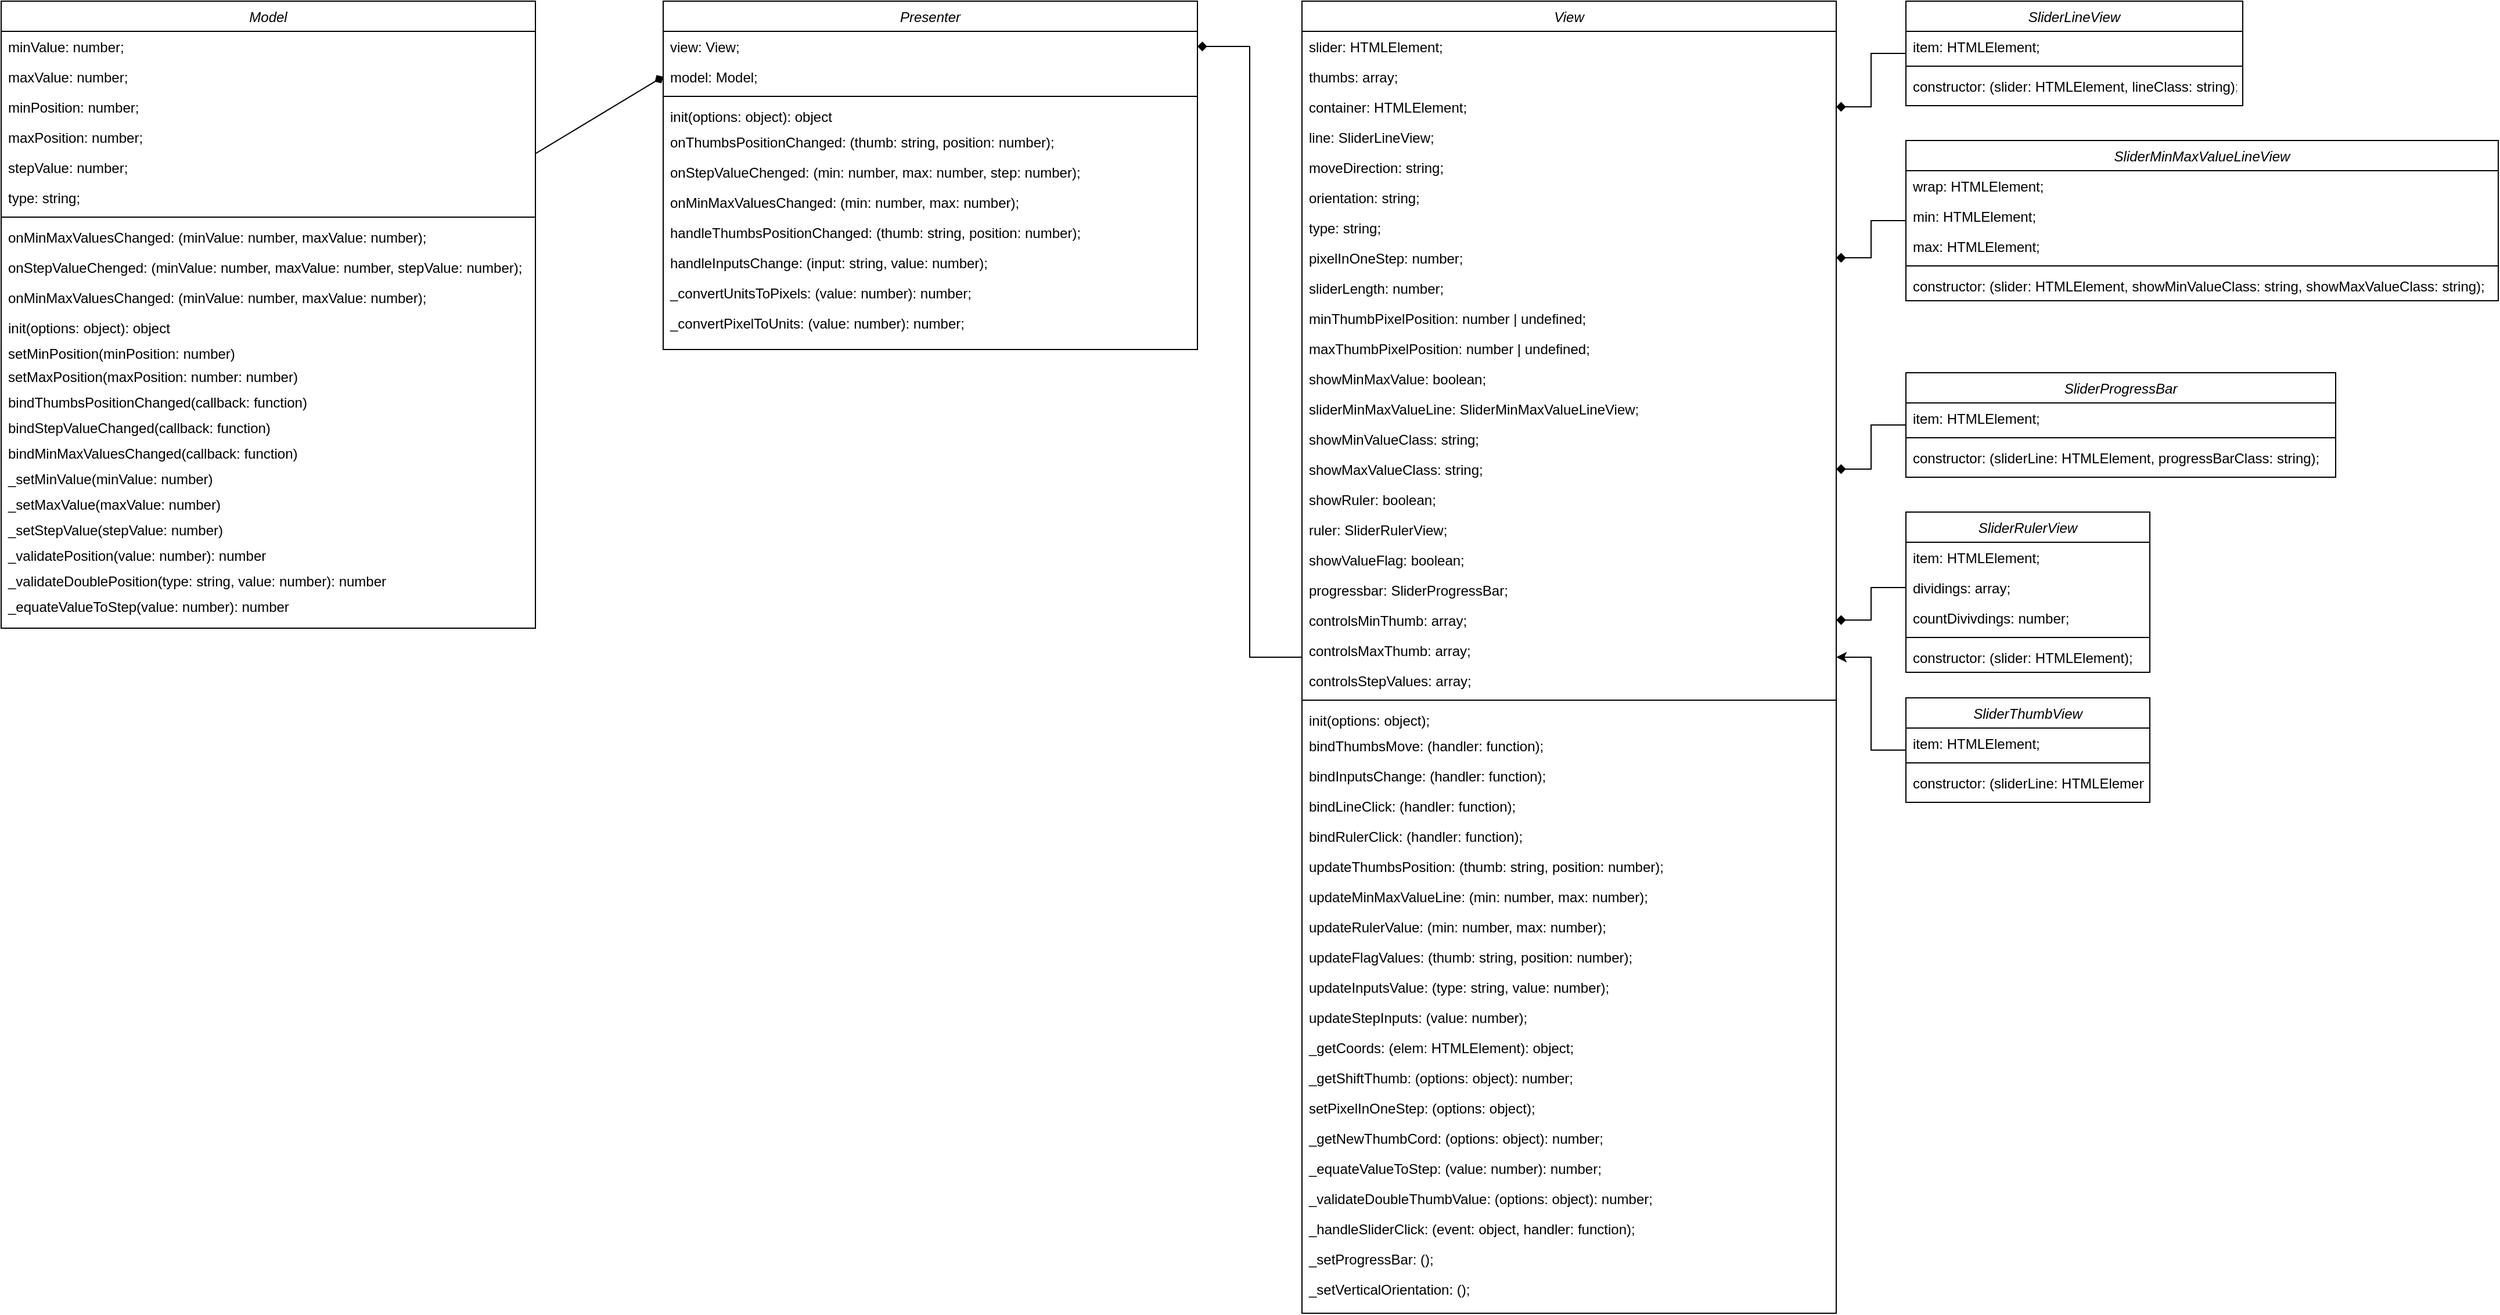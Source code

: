 <mxfile version="26.1.3">
  <diagram id="C5RBs43oDa-KdzZeNtuy" name="Page-1">
    <mxGraphModel dx="2868" dy="1560" grid="1" gridSize="10" guides="1" tooltips="1" connect="1" arrows="1" fold="1" page="1" pageScale="1" pageWidth="827" pageHeight="1169" math="0" shadow="0">
      <root>
        <mxCell id="WIyWlLk6GJQsqaUBKTNV-0" />
        <mxCell id="WIyWlLk6GJQsqaUBKTNV-1" parent="WIyWlLk6GJQsqaUBKTNV-0" />
        <mxCell id="zkfFHV4jXpPFQw0GAbJ--0" value="Model" style="swimlane;fontStyle=2;align=center;verticalAlign=top;childLayout=stackLayout;horizontal=1;startSize=26;horizontalStack=0;resizeParent=1;resizeLast=0;collapsible=1;marginBottom=0;rounded=0;shadow=0;strokeWidth=1;" parent="WIyWlLk6GJQsqaUBKTNV-1" vertex="1">
          <mxGeometry x="80" y="80" width="460" height="540" as="geometry">
            <mxRectangle x="230" y="140" width="160" height="26" as="alternateBounds" />
          </mxGeometry>
        </mxCell>
        <mxCell id="vETQ4xbuBgJPmLecMaiF-1" value="minValue: number;" style="text;align=left;verticalAlign=top;spacingLeft=4;spacingRight=4;overflow=hidden;rotatable=0;points=[[0,0.5],[1,0.5]];portConstraint=eastwest;rounded=0;shadow=0;html=0;" vertex="1" parent="zkfFHV4jXpPFQw0GAbJ--0">
          <mxGeometry y="26" width="460" height="26" as="geometry" />
        </mxCell>
        <mxCell id="zkfFHV4jXpPFQw0GAbJ--2" value="maxValue: number;" style="text;align=left;verticalAlign=top;spacingLeft=4;spacingRight=4;overflow=hidden;rotatable=0;points=[[0,0.5],[1,0.5]];portConstraint=eastwest;rounded=0;shadow=0;html=0;" parent="zkfFHV4jXpPFQw0GAbJ--0" vertex="1">
          <mxGeometry y="52" width="460" height="26" as="geometry" />
        </mxCell>
        <mxCell id="zkfFHV4jXpPFQw0GAbJ--1" value="minPosition: number;" style="text;align=left;verticalAlign=top;spacingLeft=4;spacingRight=4;overflow=hidden;rotatable=0;points=[[0,0.5],[1,0.5]];portConstraint=eastwest;" parent="zkfFHV4jXpPFQw0GAbJ--0" vertex="1">
          <mxGeometry y="78" width="460" height="26" as="geometry" />
        </mxCell>
        <mxCell id="vETQ4xbuBgJPmLecMaiF-3" value="maxPosition: number;" style="text;align=left;verticalAlign=top;spacingLeft=4;spacingRight=4;overflow=hidden;rotatable=0;points=[[0,0.5],[1,0.5]];portConstraint=eastwest;" vertex="1" parent="zkfFHV4jXpPFQw0GAbJ--0">
          <mxGeometry y="104" width="460" height="26" as="geometry" />
        </mxCell>
        <mxCell id="zkfFHV4jXpPFQw0GAbJ--3" value="stepValue: number;" style="text;align=left;verticalAlign=top;spacingLeft=4;spacingRight=4;overflow=hidden;rotatable=0;points=[[0,0.5],[1,0.5]];portConstraint=eastwest;rounded=0;shadow=0;html=0;" parent="zkfFHV4jXpPFQw0GAbJ--0" vertex="1">
          <mxGeometry y="130" width="460" height="26" as="geometry" />
        </mxCell>
        <mxCell id="vETQ4xbuBgJPmLecMaiF-4" value="type: string;" style="text;align=left;verticalAlign=top;spacingLeft=4;spacingRight=4;overflow=hidden;rotatable=0;points=[[0,0.5],[1,0.5]];portConstraint=eastwest;rounded=0;shadow=0;html=0;" vertex="1" parent="zkfFHV4jXpPFQw0GAbJ--0">
          <mxGeometry y="156" width="460" height="26" as="geometry" />
        </mxCell>
        <mxCell id="zkfFHV4jXpPFQw0GAbJ--4" value="" style="line;html=1;strokeWidth=1;align=left;verticalAlign=middle;spacingTop=-1;spacingLeft=3;spacingRight=3;rotatable=0;labelPosition=right;points=[];portConstraint=eastwest;" parent="zkfFHV4jXpPFQw0GAbJ--0" vertex="1">
          <mxGeometry y="182" width="460" height="8" as="geometry" />
        </mxCell>
        <mxCell id="vETQ4xbuBgJPmLecMaiF-2" value="onMinMaxValuesChanged: (minValue: number, maxValue: number);" style="text;align=left;verticalAlign=top;spacingLeft=4;spacingRight=4;overflow=hidden;rotatable=0;points=[[0,0.5],[1,0.5]];portConstraint=eastwest;rounded=0;shadow=0;html=0;" vertex="1" parent="zkfFHV4jXpPFQw0GAbJ--0">
          <mxGeometry y="190" width="460" height="26" as="geometry" />
        </mxCell>
        <mxCell id="vETQ4xbuBgJPmLecMaiF-5" value="onStepValueChenged: (minValue: number, maxValue: number, stepValue: number);" style="text;align=left;verticalAlign=top;spacingLeft=4;spacingRight=4;overflow=hidden;rotatable=0;points=[[0,0.5],[1,0.5]];portConstraint=eastwest;rounded=0;shadow=0;html=0;" vertex="1" parent="zkfFHV4jXpPFQw0GAbJ--0">
          <mxGeometry y="216" width="460" height="26" as="geometry" />
        </mxCell>
        <mxCell id="vETQ4xbuBgJPmLecMaiF-6" value="onMinMaxValuesChanged: (minValue: number, maxValue: number);" style="text;align=left;verticalAlign=top;spacingLeft=4;spacingRight=4;overflow=hidden;rotatable=0;points=[[0,0.5],[1,0.5]];portConstraint=eastwest;rounded=0;shadow=0;html=0;" vertex="1" parent="zkfFHV4jXpPFQw0GAbJ--0">
          <mxGeometry y="242" width="460" height="26" as="geometry" />
        </mxCell>
        <mxCell id="zkfFHV4jXpPFQw0GAbJ--5" value="init(options: object): object" style="text;align=left;verticalAlign=top;spacingLeft=4;spacingRight=4;overflow=hidden;rotatable=0;points=[[0,0.5],[1,0.5]];portConstraint=eastwest;" parent="zkfFHV4jXpPFQw0GAbJ--0" vertex="1">
          <mxGeometry y="268" width="460" height="22" as="geometry" />
        </mxCell>
        <mxCell id="vETQ4xbuBgJPmLecMaiF-7" value="setMinPosition(minPosition: number)" style="text;align=left;verticalAlign=top;spacingLeft=4;spacingRight=4;overflow=hidden;rotatable=0;points=[[0,0.5],[1,0.5]];portConstraint=eastwest;" vertex="1" parent="zkfFHV4jXpPFQw0GAbJ--0">
          <mxGeometry y="290" width="460" height="20" as="geometry" />
        </mxCell>
        <mxCell id="vETQ4xbuBgJPmLecMaiF-8" value="setMaxPosition(maxPosition: number: number)" style="text;align=left;verticalAlign=top;spacingLeft=4;spacingRight=4;overflow=hidden;rotatable=0;points=[[0,0.5],[1,0.5]];portConstraint=eastwest;" vertex="1" parent="zkfFHV4jXpPFQw0GAbJ--0">
          <mxGeometry y="310" width="460" height="22" as="geometry" />
        </mxCell>
        <mxCell id="vETQ4xbuBgJPmLecMaiF-9" value="bindThumbsPositionChanged(callback: function)" style="text;align=left;verticalAlign=top;spacingLeft=4;spacingRight=4;overflow=hidden;rotatable=0;points=[[0,0.5],[1,0.5]];portConstraint=eastwest;" vertex="1" parent="zkfFHV4jXpPFQw0GAbJ--0">
          <mxGeometry y="332" width="460" height="22" as="geometry" />
        </mxCell>
        <mxCell id="vETQ4xbuBgJPmLecMaiF-10" value="bindStepValueChanged(callback: function)" style="text;align=left;verticalAlign=top;spacingLeft=4;spacingRight=4;overflow=hidden;rotatable=0;points=[[0,0.5],[1,0.5]];portConstraint=eastwest;" vertex="1" parent="zkfFHV4jXpPFQw0GAbJ--0">
          <mxGeometry y="354" width="460" height="22" as="geometry" />
        </mxCell>
        <mxCell id="vETQ4xbuBgJPmLecMaiF-11" value="bindMinMaxValuesChanged(callback: function)" style="text;align=left;verticalAlign=top;spacingLeft=4;spacingRight=4;overflow=hidden;rotatable=0;points=[[0,0.5],[1,0.5]];portConstraint=eastwest;" vertex="1" parent="zkfFHV4jXpPFQw0GAbJ--0">
          <mxGeometry y="376" width="460" height="22" as="geometry" />
        </mxCell>
        <mxCell id="vETQ4xbuBgJPmLecMaiF-12" value="_setMinValue(minValue: number)" style="text;align=left;verticalAlign=top;spacingLeft=4;spacingRight=4;overflow=hidden;rotatable=0;points=[[0,0.5],[1,0.5]];portConstraint=eastwest;" vertex="1" parent="zkfFHV4jXpPFQw0GAbJ--0">
          <mxGeometry y="398" width="460" height="22" as="geometry" />
        </mxCell>
        <mxCell id="vETQ4xbuBgJPmLecMaiF-13" value="_setMaxValue(maxValue: number)" style="text;align=left;verticalAlign=top;spacingLeft=4;spacingRight=4;overflow=hidden;rotatable=0;points=[[0,0.5],[1,0.5]];portConstraint=eastwest;" vertex="1" parent="zkfFHV4jXpPFQw0GAbJ--0">
          <mxGeometry y="420" width="460" height="22" as="geometry" />
        </mxCell>
        <mxCell id="vETQ4xbuBgJPmLecMaiF-14" value="_setStepValue(stepValue: number)" style="text;align=left;verticalAlign=top;spacingLeft=4;spacingRight=4;overflow=hidden;rotatable=0;points=[[0,0.5],[1,0.5]];portConstraint=eastwest;" vertex="1" parent="zkfFHV4jXpPFQw0GAbJ--0">
          <mxGeometry y="442" width="460" height="22" as="geometry" />
        </mxCell>
        <mxCell id="vETQ4xbuBgJPmLecMaiF-15" value="_validatePosition(value: number): number" style="text;align=left;verticalAlign=top;spacingLeft=4;spacingRight=4;overflow=hidden;rotatable=0;points=[[0,0.5],[1,0.5]];portConstraint=eastwest;" vertex="1" parent="zkfFHV4jXpPFQw0GAbJ--0">
          <mxGeometry y="464" width="460" height="22" as="geometry" />
        </mxCell>
        <mxCell id="vETQ4xbuBgJPmLecMaiF-16" value="_validateDoublePosition(type: string, value: number): number" style="text;align=left;verticalAlign=top;spacingLeft=4;spacingRight=4;overflow=hidden;rotatable=0;points=[[0,0.5],[1,0.5]];portConstraint=eastwest;" vertex="1" parent="zkfFHV4jXpPFQw0GAbJ--0">
          <mxGeometry y="486" width="460" height="22" as="geometry" />
        </mxCell>
        <mxCell id="vETQ4xbuBgJPmLecMaiF-17" value="_equateValueToStep(value: number): number" style="text;align=left;verticalAlign=top;spacingLeft=4;spacingRight=4;overflow=hidden;rotatable=0;points=[[0,0.5],[1,0.5]];portConstraint=eastwest;" vertex="1" parent="zkfFHV4jXpPFQw0GAbJ--0">
          <mxGeometry y="508" width="460" height="32" as="geometry" />
        </mxCell>
        <mxCell id="vETQ4xbuBgJPmLecMaiF-26" value="View" style="swimlane;fontStyle=2;align=center;verticalAlign=top;childLayout=stackLayout;horizontal=1;startSize=26;horizontalStack=0;resizeParent=1;resizeLast=0;collapsible=1;marginBottom=0;rounded=0;shadow=0;strokeWidth=1;" vertex="1" parent="WIyWlLk6GJQsqaUBKTNV-1">
          <mxGeometry x="1200" y="80" width="460" height="1130" as="geometry">
            <mxRectangle x="230" y="140" width="160" height="26" as="alternateBounds" />
          </mxGeometry>
        </mxCell>
        <mxCell id="vETQ4xbuBgJPmLecMaiF-27" value="slider: HTMLElement;" style="text;align=left;verticalAlign=top;spacingLeft=4;spacingRight=4;overflow=hidden;rotatable=0;points=[[0,0.5],[1,0.5]];portConstraint=eastwest;rounded=0;shadow=0;html=0;" vertex="1" parent="vETQ4xbuBgJPmLecMaiF-26">
          <mxGeometry y="26" width="460" height="26" as="geometry" />
        </mxCell>
        <mxCell id="vETQ4xbuBgJPmLecMaiF-28" value="thumbs: array;" style="text;align=left;verticalAlign=top;spacingLeft=4;spacingRight=4;overflow=hidden;rotatable=0;points=[[0,0.5],[1,0.5]];portConstraint=eastwest;rounded=0;shadow=0;html=0;" vertex="1" parent="vETQ4xbuBgJPmLecMaiF-26">
          <mxGeometry y="52" width="460" height="26" as="geometry" />
        </mxCell>
        <mxCell id="vETQ4xbuBgJPmLecMaiF-29" value="container: HTMLElement;" style="text;align=left;verticalAlign=top;spacingLeft=4;spacingRight=4;overflow=hidden;rotatable=0;points=[[0,0.5],[1,0.5]];portConstraint=eastwest;" vertex="1" parent="vETQ4xbuBgJPmLecMaiF-26">
          <mxGeometry y="78" width="460" height="26" as="geometry" />
        </mxCell>
        <mxCell id="vETQ4xbuBgJPmLecMaiF-30" value="line: SliderLineView;" style="text;align=left;verticalAlign=top;spacingLeft=4;spacingRight=4;overflow=hidden;rotatable=0;points=[[0,0.5],[1,0.5]];portConstraint=eastwest;" vertex="1" parent="vETQ4xbuBgJPmLecMaiF-26">
          <mxGeometry y="104" width="460" height="26" as="geometry" />
        </mxCell>
        <mxCell id="vETQ4xbuBgJPmLecMaiF-31" value="moveDirection: string;" style="text;align=left;verticalAlign=top;spacingLeft=4;spacingRight=4;overflow=hidden;rotatable=0;points=[[0,0.5],[1,0.5]];portConstraint=eastwest;rounded=0;shadow=0;html=0;" vertex="1" parent="vETQ4xbuBgJPmLecMaiF-26">
          <mxGeometry y="130" width="460" height="26" as="geometry" />
        </mxCell>
        <mxCell id="vETQ4xbuBgJPmLecMaiF-49" value="orientation: string;" style="text;align=left;verticalAlign=top;spacingLeft=4;spacingRight=4;overflow=hidden;rotatable=0;points=[[0,0.5],[1,0.5]];portConstraint=eastwest;rounded=0;shadow=0;html=0;" vertex="1" parent="vETQ4xbuBgJPmLecMaiF-26">
          <mxGeometry y="156" width="460" height="26" as="geometry" />
        </mxCell>
        <mxCell id="vETQ4xbuBgJPmLecMaiF-32" value="type: string;" style="text;align=left;verticalAlign=top;spacingLeft=4;spacingRight=4;overflow=hidden;rotatable=0;points=[[0,0.5],[1,0.5]];portConstraint=eastwest;rounded=0;shadow=0;html=0;" vertex="1" parent="vETQ4xbuBgJPmLecMaiF-26">
          <mxGeometry y="182" width="460" height="26" as="geometry" />
        </mxCell>
        <mxCell id="vETQ4xbuBgJPmLecMaiF-50" value="pixelInOneStep: number;" style="text;align=left;verticalAlign=top;spacingLeft=4;spacingRight=4;overflow=hidden;rotatable=0;points=[[0,0.5],[1,0.5]];portConstraint=eastwest;rounded=0;shadow=0;html=0;" vertex="1" parent="vETQ4xbuBgJPmLecMaiF-26">
          <mxGeometry y="208" width="460" height="26" as="geometry" />
        </mxCell>
        <mxCell id="vETQ4xbuBgJPmLecMaiF-51" value="sliderLength: number;" style="text;align=left;verticalAlign=top;spacingLeft=4;spacingRight=4;overflow=hidden;rotatable=0;points=[[0,0.5],[1,0.5]];portConstraint=eastwest;rounded=0;shadow=0;html=0;" vertex="1" parent="vETQ4xbuBgJPmLecMaiF-26">
          <mxGeometry y="234" width="460" height="26" as="geometry" />
        </mxCell>
        <mxCell id="vETQ4xbuBgJPmLecMaiF-52" value="minThumbPixelPosition: number | undefined;" style="text;align=left;verticalAlign=top;spacingLeft=4;spacingRight=4;overflow=hidden;rotatable=0;points=[[0,0.5],[1,0.5]];portConstraint=eastwest;rounded=0;shadow=0;html=0;" vertex="1" parent="vETQ4xbuBgJPmLecMaiF-26">
          <mxGeometry y="260" width="460" height="26" as="geometry" />
        </mxCell>
        <mxCell id="vETQ4xbuBgJPmLecMaiF-53" value="maxThumbPixelPosition: number | undefined;" style="text;align=left;verticalAlign=top;spacingLeft=4;spacingRight=4;overflow=hidden;rotatable=0;points=[[0,0.5],[1,0.5]];portConstraint=eastwest;rounded=0;shadow=0;html=0;" vertex="1" parent="vETQ4xbuBgJPmLecMaiF-26">
          <mxGeometry y="286" width="460" height="26" as="geometry" />
        </mxCell>
        <mxCell id="vETQ4xbuBgJPmLecMaiF-54" value="showMinMaxValue: boolean;" style="text;align=left;verticalAlign=top;spacingLeft=4;spacingRight=4;overflow=hidden;rotatable=0;points=[[0,0.5],[1,0.5]];portConstraint=eastwest;rounded=0;shadow=0;html=0;" vertex="1" parent="vETQ4xbuBgJPmLecMaiF-26">
          <mxGeometry y="312" width="460" height="26" as="geometry" />
        </mxCell>
        <mxCell id="vETQ4xbuBgJPmLecMaiF-55" value="sliderMinMaxValueLine: SliderMinMaxValueLineView;" style="text;align=left;verticalAlign=top;spacingLeft=4;spacingRight=4;overflow=hidden;rotatable=0;points=[[0,0.5],[1,0.5]];portConstraint=eastwest;rounded=0;shadow=0;html=0;" vertex="1" parent="vETQ4xbuBgJPmLecMaiF-26">
          <mxGeometry y="338" width="460" height="26" as="geometry" />
        </mxCell>
        <mxCell id="vETQ4xbuBgJPmLecMaiF-56" value="showMinValueClass: string;" style="text;align=left;verticalAlign=top;spacingLeft=4;spacingRight=4;overflow=hidden;rotatable=0;points=[[0,0.5],[1,0.5]];portConstraint=eastwest;rounded=0;shadow=0;html=0;" vertex="1" parent="vETQ4xbuBgJPmLecMaiF-26">
          <mxGeometry y="364" width="460" height="26" as="geometry" />
        </mxCell>
        <mxCell id="vETQ4xbuBgJPmLecMaiF-57" value="showMaxValueClass: string;" style="text;align=left;verticalAlign=top;spacingLeft=4;spacingRight=4;overflow=hidden;rotatable=0;points=[[0,0.5],[1,0.5]];portConstraint=eastwest;rounded=0;shadow=0;html=0;" vertex="1" parent="vETQ4xbuBgJPmLecMaiF-26">
          <mxGeometry y="390" width="460" height="26" as="geometry" />
        </mxCell>
        <mxCell id="vETQ4xbuBgJPmLecMaiF-58" value="showRuler: boolean;" style="text;align=left;verticalAlign=top;spacingLeft=4;spacingRight=4;overflow=hidden;rotatable=0;points=[[0,0.5],[1,0.5]];portConstraint=eastwest;rounded=0;shadow=0;html=0;" vertex="1" parent="vETQ4xbuBgJPmLecMaiF-26">
          <mxGeometry y="416" width="460" height="26" as="geometry" />
        </mxCell>
        <mxCell id="vETQ4xbuBgJPmLecMaiF-59" value="ruler: SliderRulerView;" style="text;align=left;verticalAlign=top;spacingLeft=4;spacingRight=4;overflow=hidden;rotatable=0;points=[[0,0.5],[1,0.5]];portConstraint=eastwest;rounded=0;shadow=0;html=0;" vertex="1" parent="vETQ4xbuBgJPmLecMaiF-26">
          <mxGeometry y="442" width="460" height="26" as="geometry" />
        </mxCell>
        <mxCell id="vETQ4xbuBgJPmLecMaiF-60" value="showValueFlag: boolean;" style="text;align=left;verticalAlign=top;spacingLeft=4;spacingRight=4;overflow=hidden;rotatable=0;points=[[0,0.5],[1,0.5]];portConstraint=eastwest;rounded=0;shadow=0;html=0;" vertex="1" parent="vETQ4xbuBgJPmLecMaiF-26">
          <mxGeometry y="468" width="460" height="26" as="geometry" />
        </mxCell>
        <mxCell id="vETQ4xbuBgJPmLecMaiF-61" value="progressbar: SliderProgressBar;" style="text;align=left;verticalAlign=top;spacingLeft=4;spacingRight=4;overflow=hidden;rotatable=0;points=[[0,0.5],[1,0.5]];portConstraint=eastwest;rounded=0;shadow=0;html=0;" vertex="1" parent="vETQ4xbuBgJPmLecMaiF-26">
          <mxGeometry y="494" width="460" height="26" as="geometry" />
        </mxCell>
        <mxCell id="vETQ4xbuBgJPmLecMaiF-62" value="controlsMinThumb: array;" style="text;align=left;verticalAlign=top;spacingLeft=4;spacingRight=4;overflow=hidden;rotatable=0;points=[[0,0.5],[1,0.5]];portConstraint=eastwest;rounded=0;shadow=0;html=0;" vertex="1" parent="vETQ4xbuBgJPmLecMaiF-26">
          <mxGeometry y="520" width="460" height="26" as="geometry" />
        </mxCell>
        <mxCell id="vETQ4xbuBgJPmLecMaiF-63" value="controlsMaxThumb: array;" style="text;align=left;verticalAlign=top;spacingLeft=4;spacingRight=4;overflow=hidden;rotatable=0;points=[[0,0.5],[1,0.5]];portConstraint=eastwest;rounded=0;shadow=0;html=0;" vertex="1" parent="vETQ4xbuBgJPmLecMaiF-26">
          <mxGeometry y="546" width="460" height="26" as="geometry" />
        </mxCell>
        <mxCell id="vETQ4xbuBgJPmLecMaiF-64" value="controlsStepValues: array;" style="text;align=left;verticalAlign=top;spacingLeft=4;spacingRight=4;overflow=hidden;rotatable=0;points=[[0,0.5],[1,0.5]];portConstraint=eastwest;rounded=0;shadow=0;html=0;" vertex="1" parent="vETQ4xbuBgJPmLecMaiF-26">
          <mxGeometry y="572" width="460" height="26" as="geometry" />
        </mxCell>
        <mxCell id="vETQ4xbuBgJPmLecMaiF-33" value="" style="line;html=1;strokeWidth=1;align=left;verticalAlign=middle;spacingTop=-1;spacingLeft=3;spacingRight=3;rotatable=0;labelPosition=right;points=[];portConstraint=eastwest;" vertex="1" parent="vETQ4xbuBgJPmLecMaiF-26">
          <mxGeometry y="598" width="460" height="8" as="geometry" />
        </mxCell>
        <mxCell id="vETQ4xbuBgJPmLecMaiF-37" value="init(options: object);" style="text;align=left;verticalAlign=top;spacingLeft=4;spacingRight=4;overflow=hidden;rotatable=0;points=[[0,0.5],[1,0.5]];portConstraint=eastwest;" vertex="1" parent="vETQ4xbuBgJPmLecMaiF-26">
          <mxGeometry y="606" width="460" height="22" as="geometry" />
        </mxCell>
        <mxCell id="vETQ4xbuBgJPmLecMaiF-34" value="bindThumbsMove: (handler: function);" style="text;align=left;verticalAlign=top;spacingLeft=4;spacingRight=4;overflow=hidden;rotatable=0;points=[[0,0.5],[1,0.5]];portConstraint=eastwest;rounded=0;shadow=0;html=0;" vertex="1" parent="vETQ4xbuBgJPmLecMaiF-26">
          <mxGeometry y="628" width="460" height="26" as="geometry" />
        </mxCell>
        <mxCell id="vETQ4xbuBgJPmLecMaiF-66" value="bindInputsChange: (handler: function);" style="text;align=left;verticalAlign=top;spacingLeft=4;spacingRight=4;overflow=hidden;rotatable=0;points=[[0,0.5],[1,0.5]];portConstraint=eastwest;rounded=0;shadow=0;html=0;" vertex="1" parent="vETQ4xbuBgJPmLecMaiF-26">
          <mxGeometry y="654" width="460" height="26" as="geometry" />
        </mxCell>
        <mxCell id="vETQ4xbuBgJPmLecMaiF-67" value="bindLineClick: (handler: function);" style="text;align=left;verticalAlign=top;spacingLeft=4;spacingRight=4;overflow=hidden;rotatable=0;points=[[0,0.5],[1,0.5]];portConstraint=eastwest;rounded=0;shadow=0;html=0;" vertex="1" parent="vETQ4xbuBgJPmLecMaiF-26">
          <mxGeometry y="680" width="460" height="26" as="geometry" />
        </mxCell>
        <mxCell id="vETQ4xbuBgJPmLecMaiF-68" value="bindRulerClick: (handler: function);" style="text;align=left;verticalAlign=top;spacingLeft=4;spacingRight=4;overflow=hidden;rotatable=0;points=[[0,0.5],[1,0.5]];portConstraint=eastwest;rounded=0;shadow=0;html=0;" vertex="1" parent="vETQ4xbuBgJPmLecMaiF-26">
          <mxGeometry y="706" width="460" height="26" as="geometry" />
        </mxCell>
        <mxCell id="vETQ4xbuBgJPmLecMaiF-35" value="updateThumbsPosition: (thumb: string, position: number);" style="text;align=left;verticalAlign=top;spacingLeft=4;spacingRight=4;overflow=hidden;rotatable=0;points=[[0,0.5],[1,0.5]];portConstraint=eastwest;rounded=0;shadow=0;html=0;" vertex="1" parent="vETQ4xbuBgJPmLecMaiF-26">
          <mxGeometry y="732" width="460" height="26" as="geometry" />
        </mxCell>
        <mxCell id="vETQ4xbuBgJPmLecMaiF-69" value="updateMinMaxValueLine: (min: number, max: number);" style="text;align=left;verticalAlign=top;spacingLeft=4;spacingRight=4;overflow=hidden;rotatable=0;points=[[0,0.5],[1,0.5]];portConstraint=eastwest;rounded=0;shadow=0;html=0;" vertex="1" parent="vETQ4xbuBgJPmLecMaiF-26">
          <mxGeometry y="758" width="460" height="26" as="geometry" />
        </mxCell>
        <mxCell id="vETQ4xbuBgJPmLecMaiF-70" value="updateRulerValue: (min: number, max: number);" style="text;align=left;verticalAlign=top;spacingLeft=4;spacingRight=4;overflow=hidden;rotatable=0;points=[[0,0.5],[1,0.5]];portConstraint=eastwest;rounded=0;shadow=0;html=0;" vertex="1" parent="vETQ4xbuBgJPmLecMaiF-26">
          <mxGeometry y="784" width="460" height="26" as="geometry" />
        </mxCell>
        <mxCell id="vETQ4xbuBgJPmLecMaiF-71" value="updateFlagValues: (thumb: string, position: number);" style="text;align=left;verticalAlign=top;spacingLeft=4;spacingRight=4;overflow=hidden;rotatable=0;points=[[0,0.5],[1,0.5]];portConstraint=eastwest;rounded=0;shadow=0;html=0;" vertex="1" parent="vETQ4xbuBgJPmLecMaiF-26">
          <mxGeometry y="810" width="460" height="26" as="geometry" />
        </mxCell>
        <mxCell id="vETQ4xbuBgJPmLecMaiF-72" value="updateInputsValue: (type: string, value: number);" style="text;align=left;verticalAlign=top;spacingLeft=4;spacingRight=4;overflow=hidden;rotatable=0;points=[[0,0.5],[1,0.5]];portConstraint=eastwest;rounded=0;shadow=0;html=0;" vertex="1" parent="vETQ4xbuBgJPmLecMaiF-26">
          <mxGeometry y="836" width="460" height="26" as="geometry" />
        </mxCell>
        <mxCell id="vETQ4xbuBgJPmLecMaiF-73" value="updateStepInputs: (value: number);" style="text;align=left;verticalAlign=top;spacingLeft=4;spacingRight=4;overflow=hidden;rotatable=0;points=[[0,0.5],[1,0.5]];portConstraint=eastwest;rounded=0;shadow=0;html=0;" vertex="1" parent="vETQ4xbuBgJPmLecMaiF-26">
          <mxGeometry y="862" width="460" height="26" as="geometry" />
        </mxCell>
        <mxCell id="vETQ4xbuBgJPmLecMaiF-74" value="_getCoords: (elem: HTMLElement): object;" style="text;align=left;verticalAlign=top;spacingLeft=4;spacingRight=4;overflow=hidden;rotatable=0;points=[[0,0.5],[1,0.5]];portConstraint=eastwest;rounded=0;shadow=0;html=0;" vertex="1" parent="vETQ4xbuBgJPmLecMaiF-26">
          <mxGeometry y="888" width="460" height="26" as="geometry" />
        </mxCell>
        <mxCell id="vETQ4xbuBgJPmLecMaiF-75" value="_getShiftThumb: (options: object): number;" style="text;align=left;verticalAlign=top;spacingLeft=4;spacingRight=4;overflow=hidden;rotatable=0;points=[[0,0.5],[1,0.5]];portConstraint=eastwest;rounded=0;shadow=0;html=0;" vertex="1" parent="vETQ4xbuBgJPmLecMaiF-26">
          <mxGeometry y="914" width="460" height="26" as="geometry" />
        </mxCell>
        <mxCell id="vETQ4xbuBgJPmLecMaiF-76" value="setPixelInOneStep: (options: object);" style="text;align=left;verticalAlign=top;spacingLeft=4;spacingRight=4;overflow=hidden;rotatable=0;points=[[0,0.5],[1,0.5]];portConstraint=eastwest;rounded=0;shadow=0;html=0;" vertex="1" parent="vETQ4xbuBgJPmLecMaiF-26">
          <mxGeometry y="940" width="460" height="26" as="geometry" />
        </mxCell>
        <mxCell id="vETQ4xbuBgJPmLecMaiF-77" value="_getNewThumbCord: (options: object): number;" style="text;align=left;verticalAlign=top;spacingLeft=4;spacingRight=4;overflow=hidden;rotatable=0;points=[[0,0.5],[1,0.5]];portConstraint=eastwest;rounded=0;shadow=0;html=0;" vertex="1" parent="vETQ4xbuBgJPmLecMaiF-26">
          <mxGeometry y="966" width="460" height="26" as="geometry" />
        </mxCell>
        <mxCell id="vETQ4xbuBgJPmLecMaiF-78" value="_equateValueToStep: (value: number): number;" style="text;align=left;verticalAlign=top;spacingLeft=4;spacingRight=4;overflow=hidden;rotatable=0;points=[[0,0.5],[1,0.5]];portConstraint=eastwest;rounded=0;shadow=0;html=0;" vertex="1" parent="vETQ4xbuBgJPmLecMaiF-26">
          <mxGeometry y="992" width="460" height="26" as="geometry" />
        </mxCell>
        <mxCell id="vETQ4xbuBgJPmLecMaiF-79" value="_validateDoubleThumbValue: (options: object): number;" style="text;align=left;verticalAlign=top;spacingLeft=4;spacingRight=4;overflow=hidden;rotatable=0;points=[[0,0.5],[1,0.5]];portConstraint=eastwest;rounded=0;shadow=0;html=0;" vertex="1" parent="vETQ4xbuBgJPmLecMaiF-26">
          <mxGeometry y="1018" width="460" height="26" as="geometry" />
        </mxCell>
        <mxCell id="vETQ4xbuBgJPmLecMaiF-80" value="_handleSliderClick: (event: object, handler: function);" style="text;align=left;verticalAlign=top;spacingLeft=4;spacingRight=4;overflow=hidden;rotatable=0;points=[[0,0.5],[1,0.5]];portConstraint=eastwest;rounded=0;shadow=0;html=0;" vertex="1" parent="vETQ4xbuBgJPmLecMaiF-26">
          <mxGeometry y="1044" width="460" height="26" as="geometry" />
        </mxCell>
        <mxCell id="vETQ4xbuBgJPmLecMaiF-81" value="_setProgressBar: ();" style="text;align=left;verticalAlign=top;spacingLeft=4;spacingRight=4;overflow=hidden;rotatable=0;points=[[0,0.5],[1,0.5]];portConstraint=eastwest;rounded=0;shadow=0;html=0;" vertex="1" parent="vETQ4xbuBgJPmLecMaiF-26">
          <mxGeometry y="1070" width="460" height="26" as="geometry" />
        </mxCell>
        <mxCell id="vETQ4xbuBgJPmLecMaiF-82" value="_setVerticalOrientation: ();" style="text;align=left;verticalAlign=top;spacingLeft=4;spacingRight=4;overflow=hidden;rotatable=0;points=[[0,0.5],[1,0.5]];portConstraint=eastwest;rounded=0;shadow=0;html=0;" vertex="1" parent="vETQ4xbuBgJPmLecMaiF-26">
          <mxGeometry y="1096" width="460" height="26" as="geometry" />
        </mxCell>
        <mxCell id="vETQ4xbuBgJPmLecMaiF-83" value="Presenter" style="swimlane;fontStyle=2;align=center;verticalAlign=top;childLayout=stackLayout;horizontal=1;startSize=26;horizontalStack=0;resizeParent=1;resizeLast=0;collapsible=1;marginBottom=0;rounded=0;shadow=0;strokeWidth=1;" vertex="1" parent="WIyWlLk6GJQsqaUBKTNV-1">
          <mxGeometry x="650" y="80" width="460" height="300" as="geometry">
            <mxRectangle x="230" y="140" width="160" height="26" as="alternateBounds" />
          </mxGeometry>
        </mxCell>
        <mxCell id="vETQ4xbuBgJPmLecMaiF-84" value="view: View;" style="text;align=left;verticalAlign=top;spacingLeft=4;spacingRight=4;overflow=hidden;rotatable=0;points=[[0,0.5],[1,0.5]];portConstraint=eastwest;rounded=0;shadow=0;html=0;" vertex="1" parent="vETQ4xbuBgJPmLecMaiF-83">
          <mxGeometry y="26" width="460" height="26" as="geometry" />
        </mxCell>
        <mxCell id="vETQ4xbuBgJPmLecMaiF-85" value="model: Model;" style="text;align=left;verticalAlign=top;spacingLeft=4;spacingRight=4;overflow=hidden;rotatable=0;points=[[0,0.5],[1,0.5]];portConstraint=eastwest;rounded=0;shadow=0;html=0;" vertex="1" parent="vETQ4xbuBgJPmLecMaiF-83">
          <mxGeometry y="52" width="460" height="26" as="geometry" />
        </mxCell>
        <mxCell id="vETQ4xbuBgJPmLecMaiF-90" value="" style="line;html=1;strokeWidth=1;align=left;verticalAlign=middle;spacingTop=-1;spacingLeft=3;spacingRight=3;rotatable=0;labelPosition=right;points=[];portConstraint=eastwest;" vertex="1" parent="vETQ4xbuBgJPmLecMaiF-83">
          <mxGeometry y="78" width="460" height="8" as="geometry" />
        </mxCell>
        <mxCell id="vETQ4xbuBgJPmLecMaiF-94" value="init(options: object): object" style="text;align=left;verticalAlign=top;spacingLeft=4;spacingRight=4;overflow=hidden;rotatable=0;points=[[0,0.5],[1,0.5]];portConstraint=eastwest;" vertex="1" parent="vETQ4xbuBgJPmLecMaiF-83">
          <mxGeometry y="86" width="460" height="22" as="geometry" />
        </mxCell>
        <mxCell id="vETQ4xbuBgJPmLecMaiF-91" value="onThumbsPositionChanged: (thumb: string, position: number);" style="text;align=left;verticalAlign=top;spacingLeft=4;spacingRight=4;overflow=hidden;rotatable=0;points=[[0,0.5],[1,0.5]];portConstraint=eastwest;rounded=0;shadow=0;html=0;" vertex="1" parent="vETQ4xbuBgJPmLecMaiF-83">
          <mxGeometry y="108" width="460" height="26" as="geometry" />
        </mxCell>
        <mxCell id="vETQ4xbuBgJPmLecMaiF-106" value="onStepValueChenged: (min: number, max: number, step: number);" style="text;align=left;verticalAlign=top;spacingLeft=4;spacingRight=4;overflow=hidden;rotatable=0;points=[[0,0.5],[1,0.5]];portConstraint=eastwest;rounded=0;shadow=0;html=0;" vertex="1" parent="vETQ4xbuBgJPmLecMaiF-83">
          <mxGeometry y="134" width="460" height="26" as="geometry" />
        </mxCell>
        <mxCell id="vETQ4xbuBgJPmLecMaiF-107" value="onMinMaxValuesChanged: (min: number, max: number);" style="text;align=left;verticalAlign=top;spacingLeft=4;spacingRight=4;overflow=hidden;rotatable=0;points=[[0,0.5],[1,0.5]];portConstraint=eastwest;rounded=0;shadow=0;html=0;" vertex="1" parent="vETQ4xbuBgJPmLecMaiF-83">
          <mxGeometry y="160" width="460" height="26" as="geometry" />
        </mxCell>
        <mxCell id="vETQ4xbuBgJPmLecMaiF-108" value="handleThumbsPositionChanged: (thumb: string, position: number);" style="text;align=left;verticalAlign=top;spacingLeft=4;spacingRight=4;overflow=hidden;rotatable=0;points=[[0,0.5],[1,0.5]];portConstraint=eastwest;rounded=0;shadow=0;html=0;" vertex="1" parent="vETQ4xbuBgJPmLecMaiF-83">
          <mxGeometry y="186" width="460" height="26" as="geometry" />
        </mxCell>
        <mxCell id="vETQ4xbuBgJPmLecMaiF-109" value="handleInputsChange: (input: string, value: number);" style="text;align=left;verticalAlign=top;spacingLeft=4;spacingRight=4;overflow=hidden;rotatable=0;points=[[0,0.5],[1,0.5]];portConstraint=eastwest;rounded=0;shadow=0;html=0;" vertex="1" parent="vETQ4xbuBgJPmLecMaiF-83">
          <mxGeometry y="212" width="460" height="26" as="geometry" />
        </mxCell>
        <mxCell id="vETQ4xbuBgJPmLecMaiF-110" value="_convertUnitsToPixels: (value: number): number;" style="text;align=left;verticalAlign=top;spacingLeft=4;spacingRight=4;overflow=hidden;rotatable=0;points=[[0,0.5],[1,0.5]];portConstraint=eastwest;rounded=0;shadow=0;html=0;" vertex="1" parent="vETQ4xbuBgJPmLecMaiF-83">
          <mxGeometry y="238" width="460" height="26" as="geometry" />
        </mxCell>
        <mxCell id="vETQ4xbuBgJPmLecMaiF-111" value="_convertPixelToUnits: (value: number): number;" style="text;align=left;verticalAlign=top;spacingLeft=4;spacingRight=4;overflow=hidden;rotatable=0;points=[[0,0.5],[1,0.5]];portConstraint=eastwest;rounded=0;shadow=0;html=0;" vertex="1" parent="vETQ4xbuBgJPmLecMaiF-83">
          <mxGeometry y="264" width="460" height="26" as="geometry" />
        </mxCell>
        <mxCell id="vETQ4xbuBgJPmLecMaiF-164" value="" style="edgeStyle=orthogonalEdgeStyle;rounded=0;orthogonalLoop=1;jettySize=auto;html=1;endArrow=diamond;endFill=1;" edge="1" parent="WIyWlLk6GJQsqaUBKTNV-1" source="vETQ4xbuBgJPmLecMaiF-112" target="vETQ4xbuBgJPmLecMaiF-29">
          <mxGeometry relative="1" as="geometry" />
        </mxCell>
        <mxCell id="vETQ4xbuBgJPmLecMaiF-112" value="SliderLineView" style="swimlane;fontStyle=2;align=center;verticalAlign=top;childLayout=stackLayout;horizontal=1;startSize=26;horizontalStack=0;resizeParent=1;resizeLast=0;collapsible=1;marginBottom=0;rounded=0;shadow=0;strokeWidth=1;" vertex="1" parent="WIyWlLk6GJQsqaUBKTNV-1">
          <mxGeometry x="1720" y="80" width="290" height="90" as="geometry">
            <mxRectangle x="230" y="140" width="160" height="26" as="alternateBounds" />
          </mxGeometry>
        </mxCell>
        <mxCell id="vETQ4xbuBgJPmLecMaiF-113" value="item: HTMLElement;" style="text;align=left;verticalAlign=top;spacingLeft=4;spacingRight=4;overflow=hidden;rotatable=0;points=[[0,0.5],[1,0.5]];portConstraint=eastwest;rounded=0;shadow=0;html=0;" vertex="1" parent="vETQ4xbuBgJPmLecMaiF-112">
          <mxGeometry y="26" width="290" height="26" as="geometry" />
        </mxCell>
        <mxCell id="vETQ4xbuBgJPmLecMaiF-119" value="" style="line;html=1;strokeWidth=1;align=left;verticalAlign=middle;spacingTop=-1;spacingLeft=3;spacingRight=3;rotatable=0;labelPosition=right;points=[];portConstraint=eastwest;" vertex="1" parent="vETQ4xbuBgJPmLecMaiF-112">
          <mxGeometry y="52" width="290" height="8" as="geometry" />
        </mxCell>
        <mxCell id="vETQ4xbuBgJPmLecMaiF-135" value="constructor: (slider: HTMLElement, lineClass: string);" style="text;align=left;verticalAlign=top;spacingLeft=4;spacingRight=4;overflow=hidden;rotatable=0;points=[[0,0.5],[1,0.5]];portConstraint=eastwest;rounded=0;shadow=0;html=0;" vertex="1" parent="vETQ4xbuBgJPmLecMaiF-112">
          <mxGeometry y="60" width="290" height="26" as="geometry" />
        </mxCell>
        <mxCell id="vETQ4xbuBgJPmLecMaiF-165" value="" style="edgeStyle=orthogonalEdgeStyle;rounded=0;orthogonalLoop=1;jettySize=auto;html=1;endArrow=diamond;endFill=1;" edge="1" parent="WIyWlLk6GJQsqaUBKTNV-1" source="vETQ4xbuBgJPmLecMaiF-136" target="vETQ4xbuBgJPmLecMaiF-50">
          <mxGeometry relative="1" as="geometry" />
        </mxCell>
        <mxCell id="vETQ4xbuBgJPmLecMaiF-136" value="SliderMinMaxValueLineView" style="swimlane;fontStyle=2;align=center;verticalAlign=top;childLayout=stackLayout;horizontal=1;startSize=26;horizontalStack=0;resizeParent=1;resizeLast=0;collapsible=1;marginBottom=0;rounded=0;shadow=0;strokeWidth=1;" vertex="1" parent="WIyWlLk6GJQsqaUBKTNV-1">
          <mxGeometry x="1720" y="200" width="510" height="138" as="geometry">
            <mxRectangle x="230" y="140" width="160" height="26" as="alternateBounds" />
          </mxGeometry>
        </mxCell>
        <mxCell id="vETQ4xbuBgJPmLecMaiF-137" value="wrap: HTMLElement;" style="text;align=left;verticalAlign=top;spacingLeft=4;spacingRight=4;overflow=hidden;rotatable=0;points=[[0,0.5],[1,0.5]];portConstraint=eastwest;rounded=0;shadow=0;html=0;" vertex="1" parent="vETQ4xbuBgJPmLecMaiF-136">
          <mxGeometry y="26" width="510" height="26" as="geometry" />
        </mxCell>
        <mxCell id="vETQ4xbuBgJPmLecMaiF-140" value="min: HTMLElement;" style="text;align=left;verticalAlign=top;spacingLeft=4;spacingRight=4;overflow=hidden;rotatable=0;points=[[0,0.5],[1,0.5]];portConstraint=eastwest;rounded=0;shadow=0;html=0;" vertex="1" parent="vETQ4xbuBgJPmLecMaiF-136">
          <mxGeometry y="52" width="510" height="26" as="geometry" />
        </mxCell>
        <mxCell id="vETQ4xbuBgJPmLecMaiF-141" value="max: HTMLElement;" style="text;align=left;verticalAlign=top;spacingLeft=4;spacingRight=4;overflow=hidden;rotatable=0;points=[[0,0.5],[1,0.5]];portConstraint=eastwest;rounded=0;shadow=0;html=0;" vertex="1" parent="vETQ4xbuBgJPmLecMaiF-136">
          <mxGeometry y="78" width="510" height="26" as="geometry" />
        </mxCell>
        <mxCell id="vETQ4xbuBgJPmLecMaiF-138" value="" style="line;html=1;strokeWidth=1;align=left;verticalAlign=middle;spacingTop=-1;spacingLeft=3;spacingRight=3;rotatable=0;labelPosition=right;points=[];portConstraint=eastwest;" vertex="1" parent="vETQ4xbuBgJPmLecMaiF-136">
          <mxGeometry y="104" width="510" height="8" as="geometry" />
        </mxCell>
        <mxCell id="vETQ4xbuBgJPmLecMaiF-139" value="constructor: (slider: HTMLElement, showMinValueClass: string, showMaxValueClass: string);" style="text;align=left;verticalAlign=top;spacingLeft=4;spacingRight=4;overflow=hidden;rotatable=0;points=[[0,0.5],[1,0.5]];portConstraint=eastwest;rounded=0;shadow=0;html=0;" vertex="1" parent="vETQ4xbuBgJPmLecMaiF-136">
          <mxGeometry y="112" width="510" height="26" as="geometry" />
        </mxCell>
        <mxCell id="vETQ4xbuBgJPmLecMaiF-166" value="" style="edgeStyle=orthogonalEdgeStyle;rounded=0;orthogonalLoop=1;jettySize=auto;html=1;endArrow=diamond;endFill=1;" edge="1" parent="WIyWlLk6GJQsqaUBKTNV-1" source="vETQ4xbuBgJPmLecMaiF-142" target="vETQ4xbuBgJPmLecMaiF-57">
          <mxGeometry relative="1" as="geometry" />
        </mxCell>
        <mxCell id="vETQ4xbuBgJPmLecMaiF-142" value="SliderProgressBar" style="swimlane;fontStyle=2;align=center;verticalAlign=top;childLayout=stackLayout;horizontal=1;startSize=26;horizontalStack=0;resizeParent=1;resizeLast=0;collapsible=1;marginBottom=0;rounded=0;shadow=0;strokeWidth=1;" vertex="1" parent="WIyWlLk6GJQsqaUBKTNV-1">
          <mxGeometry x="1720" y="400" width="370" height="90" as="geometry">
            <mxRectangle x="230" y="140" width="160" height="26" as="alternateBounds" />
          </mxGeometry>
        </mxCell>
        <mxCell id="vETQ4xbuBgJPmLecMaiF-143" value="item: HTMLElement;" style="text;align=left;verticalAlign=top;spacingLeft=4;spacingRight=4;overflow=hidden;rotatable=0;points=[[0,0.5],[1,0.5]];portConstraint=eastwest;rounded=0;shadow=0;html=0;" vertex="1" parent="vETQ4xbuBgJPmLecMaiF-142">
          <mxGeometry y="26" width="370" height="26" as="geometry" />
        </mxCell>
        <mxCell id="vETQ4xbuBgJPmLecMaiF-144" value="" style="line;html=1;strokeWidth=1;align=left;verticalAlign=middle;spacingTop=-1;spacingLeft=3;spacingRight=3;rotatable=0;labelPosition=right;points=[];portConstraint=eastwest;" vertex="1" parent="vETQ4xbuBgJPmLecMaiF-142">
          <mxGeometry y="52" width="370" height="8" as="geometry" />
        </mxCell>
        <mxCell id="vETQ4xbuBgJPmLecMaiF-145" value="constructor: (sliderLine: HTMLElement, progressBarClass: string);" style="text;align=left;verticalAlign=top;spacingLeft=4;spacingRight=4;overflow=hidden;rotatable=0;points=[[0,0.5],[1,0.5]];portConstraint=eastwest;rounded=0;shadow=0;html=0;" vertex="1" parent="vETQ4xbuBgJPmLecMaiF-142">
          <mxGeometry y="60" width="370" height="26" as="geometry" />
        </mxCell>
        <mxCell id="vETQ4xbuBgJPmLecMaiF-146" value="SliderRulerView" style="swimlane;fontStyle=2;align=center;verticalAlign=top;childLayout=stackLayout;horizontal=1;startSize=26;horizontalStack=0;resizeParent=1;resizeLast=0;collapsible=1;marginBottom=0;rounded=0;shadow=0;strokeWidth=1;" vertex="1" parent="WIyWlLk6GJQsqaUBKTNV-1">
          <mxGeometry x="1720" y="520" width="210" height="138" as="geometry">
            <mxRectangle x="230" y="140" width="160" height="26" as="alternateBounds" />
          </mxGeometry>
        </mxCell>
        <mxCell id="vETQ4xbuBgJPmLecMaiF-147" value="item: HTMLElement;" style="text;align=left;verticalAlign=top;spacingLeft=4;spacingRight=4;overflow=hidden;rotatable=0;points=[[0,0.5],[1,0.5]];portConstraint=eastwest;rounded=0;shadow=0;html=0;" vertex="1" parent="vETQ4xbuBgJPmLecMaiF-146">
          <mxGeometry y="26" width="210" height="26" as="geometry" />
        </mxCell>
        <mxCell id="vETQ4xbuBgJPmLecMaiF-150" value="dividings: array;" style="text;align=left;verticalAlign=top;spacingLeft=4;spacingRight=4;overflow=hidden;rotatable=0;points=[[0,0.5],[1,0.5]];portConstraint=eastwest;rounded=0;shadow=0;html=0;" vertex="1" parent="vETQ4xbuBgJPmLecMaiF-146">
          <mxGeometry y="52" width="210" height="26" as="geometry" />
        </mxCell>
        <mxCell id="vETQ4xbuBgJPmLecMaiF-151" value="countDivivdings: number;" style="text;align=left;verticalAlign=top;spacingLeft=4;spacingRight=4;overflow=hidden;rotatable=0;points=[[0,0.5],[1,0.5]];portConstraint=eastwest;rounded=0;shadow=0;html=0;" vertex="1" parent="vETQ4xbuBgJPmLecMaiF-146">
          <mxGeometry y="78" width="210" height="26" as="geometry" />
        </mxCell>
        <mxCell id="vETQ4xbuBgJPmLecMaiF-148" value="" style="line;html=1;strokeWidth=1;align=left;verticalAlign=middle;spacingTop=-1;spacingLeft=3;spacingRight=3;rotatable=0;labelPosition=right;points=[];portConstraint=eastwest;" vertex="1" parent="vETQ4xbuBgJPmLecMaiF-146">
          <mxGeometry y="104" width="210" height="8" as="geometry" />
        </mxCell>
        <mxCell id="vETQ4xbuBgJPmLecMaiF-149" value="constructor: (slider: HTMLElement);" style="text;align=left;verticalAlign=top;spacingLeft=4;spacingRight=4;overflow=hidden;rotatable=0;points=[[0,0.5],[1,0.5]];portConstraint=eastwest;rounded=0;shadow=0;html=0;" vertex="1" parent="vETQ4xbuBgJPmLecMaiF-146">
          <mxGeometry y="112" width="210" height="26" as="geometry" />
        </mxCell>
        <mxCell id="vETQ4xbuBgJPmLecMaiF-168" value="" style="edgeStyle=orthogonalEdgeStyle;rounded=0;orthogonalLoop=1;jettySize=auto;html=1;" edge="1" parent="WIyWlLk6GJQsqaUBKTNV-1" source="vETQ4xbuBgJPmLecMaiF-152" target="vETQ4xbuBgJPmLecMaiF-26">
          <mxGeometry relative="1" as="geometry" />
        </mxCell>
        <mxCell id="vETQ4xbuBgJPmLecMaiF-152" value="SliderThumbView" style="swimlane;fontStyle=2;align=center;verticalAlign=top;childLayout=stackLayout;horizontal=1;startSize=26;horizontalStack=0;resizeParent=1;resizeLast=0;collapsible=1;marginBottom=0;rounded=0;shadow=0;strokeWidth=1;" vertex="1" parent="WIyWlLk6GJQsqaUBKTNV-1">
          <mxGeometry x="1720" y="680" width="210" height="90" as="geometry">
            <mxRectangle x="230" y="140" width="160" height="26" as="alternateBounds" />
          </mxGeometry>
        </mxCell>
        <mxCell id="vETQ4xbuBgJPmLecMaiF-153" value="item: HTMLElement;" style="text;align=left;verticalAlign=top;spacingLeft=4;spacingRight=4;overflow=hidden;rotatable=0;points=[[0,0.5],[1,0.5]];portConstraint=eastwest;rounded=0;shadow=0;html=0;" vertex="1" parent="vETQ4xbuBgJPmLecMaiF-152">
          <mxGeometry y="26" width="210" height="26" as="geometry" />
        </mxCell>
        <mxCell id="vETQ4xbuBgJPmLecMaiF-156" value="" style="line;html=1;strokeWidth=1;align=left;verticalAlign=middle;spacingTop=-1;spacingLeft=3;spacingRight=3;rotatable=0;labelPosition=right;points=[];portConstraint=eastwest;" vertex="1" parent="vETQ4xbuBgJPmLecMaiF-152">
          <mxGeometry y="52" width="210" height="8" as="geometry" />
        </mxCell>
        <mxCell id="vETQ4xbuBgJPmLecMaiF-157" value="constructor: (sliderLine: HTMLElement);" style="text;align=left;verticalAlign=top;spacingLeft=4;spacingRight=4;overflow=hidden;rotatable=0;points=[[0,0.5],[1,0.5]];portConstraint=eastwest;rounded=0;shadow=0;html=0;" vertex="1" parent="vETQ4xbuBgJPmLecMaiF-152">
          <mxGeometry y="60" width="210" height="26" as="geometry" />
        </mxCell>
        <mxCell id="vETQ4xbuBgJPmLecMaiF-161" value="" style="endArrow=diamond;html=1;rounded=0;edgeStyle=elbowEdgeStyle;curved=0;endFill=1;entryX=1;entryY=0.5;entryDx=0;entryDy=0;" edge="1" parent="WIyWlLk6GJQsqaUBKTNV-1" source="vETQ4xbuBgJPmLecMaiF-26" target="vETQ4xbuBgJPmLecMaiF-84">
          <mxGeometry width="50" height="50" relative="1" as="geometry">
            <mxPoint x="1200" y="90" as="sourcePoint" />
            <mxPoint x="1140" y="160" as="targetPoint" />
          </mxGeometry>
        </mxCell>
        <mxCell id="vETQ4xbuBgJPmLecMaiF-163" value="" style="endArrow=diamond;html=1;rounded=0;entryX=0;entryY=0.5;entryDx=0;entryDy=0;endFill=1;" edge="1" parent="WIyWlLk6GJQsqaUBKTNV-1" source="zkfFHV4jXpPFQw0GAbJ--0" target="vETQ4xbuBgJPmLecMaiF-85">
          <mxGeometry width="50" height="50" relative="1" as="geometry">
            <mxPoint x="620" y="120" as="sourcePoint" />
            <mxPoint x="740" y="70" as="targetPoint" />
          </mxGeometry>
        </mxCell>
        <mxCell id="vETQ4xbuBgJPmLecMaiF-167" value="" style="edgeStyle=orthogonalEdgeStyle;rounded=0;orthogonalLoop=1;jettySize=auto;html=1;endArrow=diamond;endFill=1;" edge="1" parent="WIyWlLk6GJQsqaUBKTNV-1" source="vETQ4xbuBgJPmLecMaiF-150" target="vETQ4xbuBgJPmLecMaiF-62">
          <mxGeometry relative="1" as="geometry" />
        </mxCell>
      </root>
    </mxGraphModel>
  </diagram>
</mxfile>
